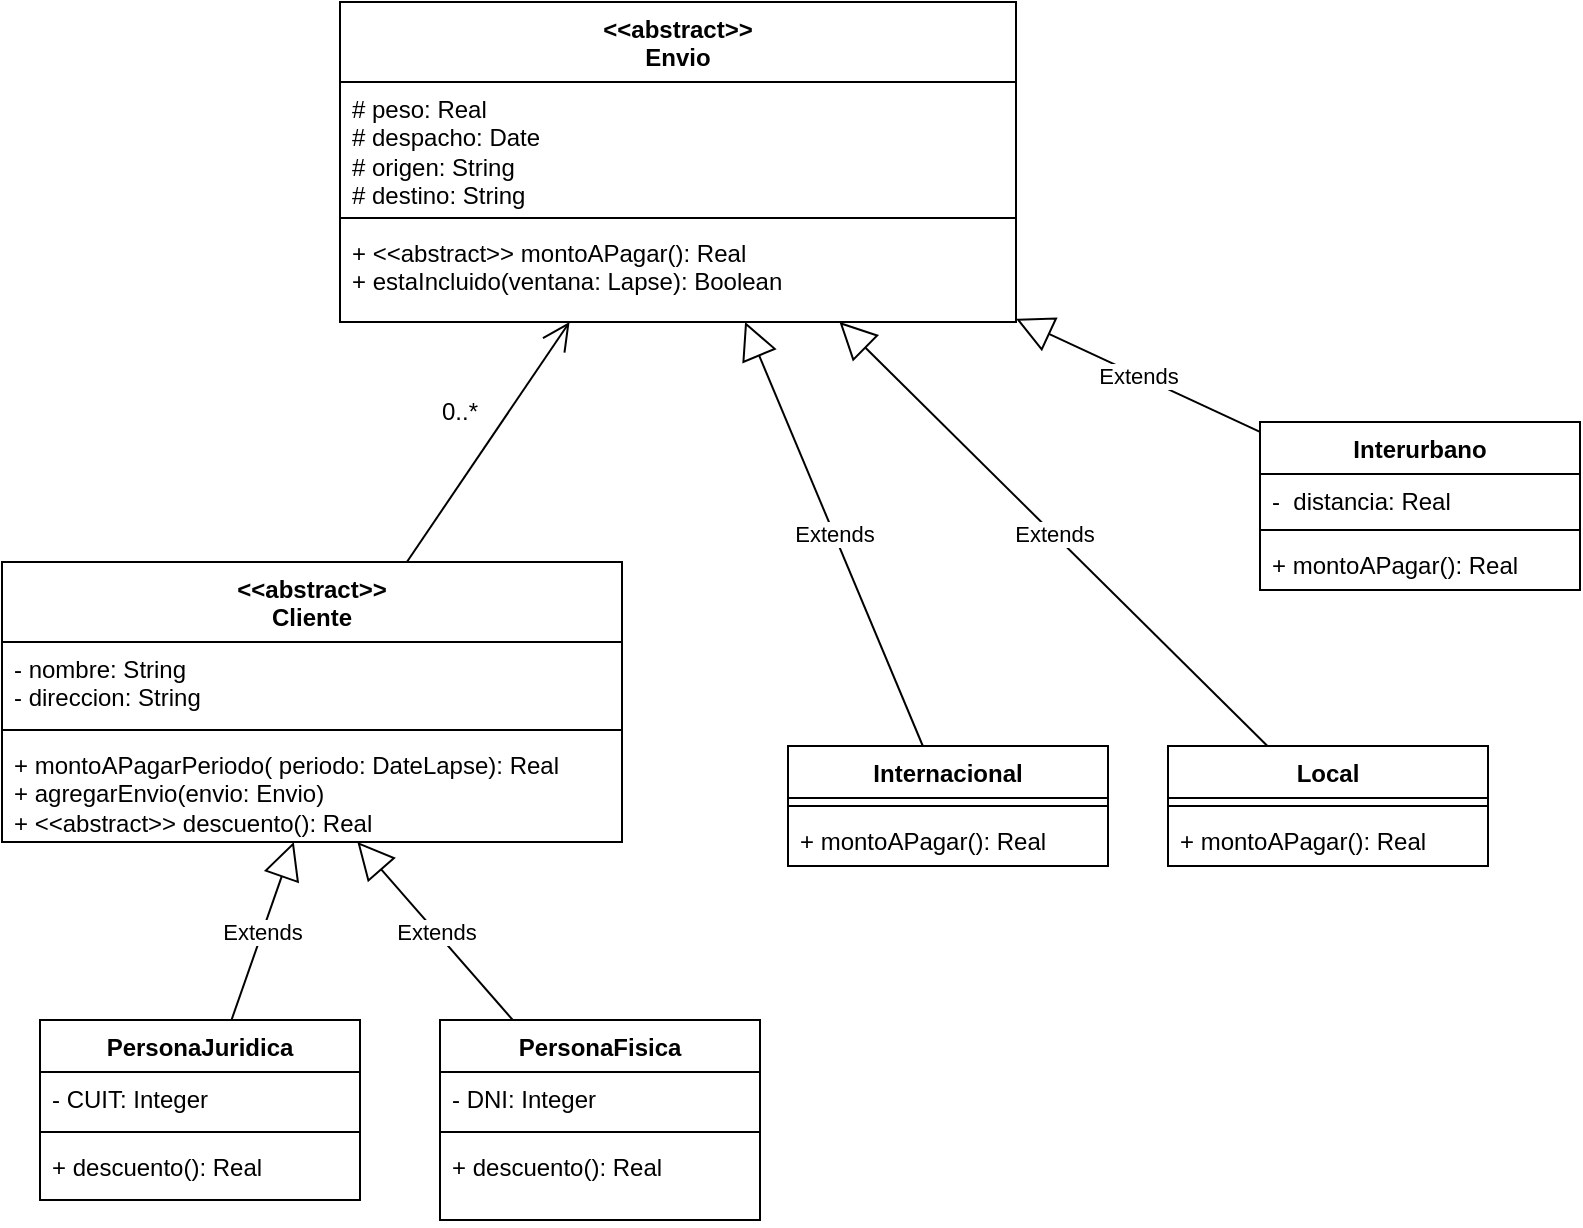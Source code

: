 <mxfile version="22.0.2" type="device">
  <diagram name="Página-1" id="Cg8erwMLRZMZOMxC2nOy">
    <mxGraphModel dx="1580" dy="814" grid="1" gridSize="10" guides="1" tooltips="1" connect="1" arrows="1" fold="1" page="1" pageScale="1" pageWidth="827" pageHeight="1169" math="0" shadow="0">
      <root>
        <mxCell id="0" />
        <mxCell id="1" parent="0" />
        <mxCell id="Vn59jCXQ4XNqzi4vffVi-5" value="&amp;lt;&amp;lt;abstract&amp;gt;&amp;gt;&lt;br&gt;Envio" style="swimlane;fontStyle=1;align=center;verticalAlign=top;childLayout=stackLayout;horizontal=1;startSize=40;horizontalStack=0;resizeParent=1;resizeParentMax=0;resizeLast=0;collapsible=1;marginBottom=0;whiteSpace=wrap;html=1;" parent="1" vertex="1">
          <mxGeometry x="190" y="10" width="338" height="160" as="geometry" />
        </mxCell>
        <mxCell id="Vn59jCXQ4XNqzi4vffVi-6" value="# peso: Real&lt;br&gt;# despacho: Date&lt;br&gt;# origen: String&lt;br&gt;# destino: String" style="text;strokeColor=none;fillColor=none;align=left;verticalAlign=top;spacingLeft=4;spacingRight=4;overflow=hidden;rotatable=0;points=[[0,0.5],[1,0.5]];portConstraint=eastwest;whiteSpace=wrap;html=1;" parent="Vn59jCXQ4XNqzi4vffVi-5" vertex="1">
          <mxGeometry y="40" width="338" height="64" as="geometry" />
        </mxCell>
        <mxCell id="Vn59jCXQ4XNqzi4vffVi-7" value="" style="line;strokeWidth=1;fillColor=none;align=left;verticalAlign=middle;spacingTop=-1;spacingLeft=3;spacingRight=3;rotatable=0;labelPosition=right;points=[];portConstraint=eastwest;strokeColor=inherit;" parent="Vn59jCXQ4XNqzi4vffVi-5" vertex="1">
          <mxGeometry y="104" width="338" height="8" as="geometry" />
        </mxCell>
        <mxCell id="Vn59jCXQ4XNqzi4vffVi-8" value="+ &amp;lt;&amp;lt;abstract&amp;gt;&amp;gt; montoAPagar(): Real&lt;br&gt;+ estaIncluido(ventana: Lapse): Boolean" style="text;strokeColor=none;fillColor=none;align=left;verticalAlign=top;spacingLeft=4;spacingRight=4;overflow=hidden;rotatable=0;points=[[0,0.5],[1,0.5]];portConstraint=eastwest;whiteSpace=wrap;html=1;" parent="Vn59jCXQ4XNqzi4vffVi-5" vertex="1">
          <mxGeometry y="112" width="338" height="48" as="geometry" />
        </mxCell>
        <mxCell id="Vn59jCXQ4XNqzi4vffVi-11" value="Interurbano" style="swimlane;fontStyle=1;align=center;verticalAlign=top;childLayout=stackLayout;horizontal=1;startSize=26;horizontalStack=0;resizeParent=1;resizeParentMax=0;resizeLast=0;collapsible=1;marginBottom=0;whiteSpace=wrap;html=1;" parent="1" vertex="1">
          <mxGeometry x="650" y="220" width="160" height="84" as="geometry" />
        </mxCell>
        <mxCell id="Vn59jCXQ4XNqzi4vffVi-12" value="-&amp;nbsp; distancia: Real" style="text;strokeColor=none;fillColor=none;align=left;verticalAlign=top;spacingLeft=4;spacingRight=4;overflow=hidden;rotatable=0;points=[[0,0.5],[1,0.5]];portConstraint=eastwest;whiteSpace=wrap;html=1;" parent="Vn59jCXQ4XNqzi4vffVi-11" vertex="1">
          <mxGeometry y="26" width="160" height="24" as="geometry" />
        </mxCell>
        <mxCell id="Vn59jCXQ4XNqzi4vffVi-13" value="" style="line;strokeWidth=1;fillColor=none;align=left;verticalAlign=middle;spacingTop=-1;spacingLeft=3;spacingRight=3;rotatable=0;labelPosition=right;points=[];portConstraint=eastwest;strokeColor=inherit;" parent="Vn59jCXQ4XNqzi4vffVi-11" vertex="1">
          <mxGeometry y="50" width="160" height="8" as="geometry" />
        </mxCell>
        <mxCell id="Vn59jCXQ4XNqzi4vffVi-14" value="+ montoAPagar(): Real" style="text;strokeColor=none;fillColor=none;align=left;verticalAlign=top;spacingLeft=4;spacingRight=4;overflow=hidden;rotatable=0;points=[[0,0.5],[1,0.5]];portConstraint=eastwest;whiteSpace=wrap;html=1;" parent="Vn59jCXQ4XNqzi4vffVi-11" vertex="1">
          <mxGeometry y="58" width="160" height="26" as="geometry" />
        </mxCell>
        <mxCell id="Vn59jCXQ4XNqzi4vffVi-15" value="Extends" style="endArrow=block;endSize=16;endFill=0;html=1;rounded=0;" parent="1" source="Vn59jCXQ4XNqzi4vffVi-11" target="Vn59jCXQ4XNqzi4vffVi-5" edge="1">
          <mxGeometry width="160" relative="1" as="geometry">
            <mxPoint x="374" y="491" as="sourcePoint" />
            <mxPoint x="534" y="491" as="targetPoint" />
          </mxGeometry>
        </mxCell>
        <mxCell id="Vn59jCXQ4XNqzi4vffVi-16" value="&amp;lt;&amp;lt;abstract&amp;gt;&amp;gt;&lt;br&gt;Cliente" style="swimlane;fontStyle=1;align=center;verticalAlign=top;childLayout=stackLayout;horizontal=1;startSize=40;horizontalStack=0;resizeParent=1;resizeParentMax=0;resizeLast=0;collapsible=1;marginBottom=0;whiteSpace=wrap;html=1;" parent="1" vertex="1">
          <mxGeometry x="21" y="290" width="310" height="140" as="geometry" />
        </mxCell>
        <mxCell id="Vn59jCXQ4XNqzi4vffVi-17" value="- nombre: String&lt;br&gt;- direccion: String" style="text;strokeColor=none;fillColor=none;align=left;verticalAlign=top;spacingLeft=4;spacingRight=4;overflow=hidden;rotatable=0;points=[[0,0.5],[1,0.5]];portConstraint=eastwest;whiteSpace=wrap;html=1;" parent="Vn59jCXQ4XNqzi4vffVi-16" vertex="1">
          <mxGeometry y="40" width="310" height="40" as="geometry" />
        </mxCell>
        <mxCell id="Vn59jCXQ4XNqzi4vffVi-18" value="" style="line;strokeWidth=1;fillColor=none;align=left;verticalAlign=middle;spacingTop=-1;spacingLeft=3;spacingRight=3;rotatable=0;labelPosition=right;points=[];portConstraint=eastwest;strokeColor=inherit;" parent="Vn59jCXQ4XNqzi4vffVi-16" vertex="1">
          <mxGeometry y="80" width="310" height="8" as="geometry" />
        </mxCell>
        <mxCell id="Vn59jCXQ4XNqzi4vffVi-19" value="+ montoAPagarPeriodo( periodo: DateLapse): Real&lt;br&gt;+ agregarEnvio(envio: Envio)&lt;br&gt;+ &amp;lt;&amp;lt;abstract&amp;gt;&amp;gt; descuento(): Real" style="text;strokeColor=none;fillColor=none;align=left;verticalAlign=top;spacingLeft=4;spacingRight=4;overflow=hidden;rotatable=0;points=[[0,0.5],[1,0.5]];portConstraint=eastwest;whiteSpace=wrap;html=1;" parent="Vn59jCXQ4XNqzi4vffVi-16" vertex="1">
          <mxGeometry y="88" width="310" height="52" as="geometry" />
        </mxCell>
        <mxCell id="Vn59jCXQ4XNqzi4vffVi-32" value="" style="endArrow=open;endFill=1;endSize=12;html=1;rounded=0;" parent="1" source="Vn59jCXQ4XNqzi4vffVi-16" target="Vn59jCXQ4XNqzi4vffVi-5" edge="1">
          <mxGeometry width="160" relative="1" as="geometry">
            <mxPoint x="194" y="358" as="sourcePoint" />
            <mxPoint x="384" y="195.554" as="targetPoint" />
          </mxGeometry>
        </mxCell>
        <mxCell id="Vn59jCXQ4XNqzi4vffVi-33" value="0..*" style="text;strokeColor=none;align=center;fillColor=none;html=1;verticalAlign=middle;whiteSpace=wrap;rounded=0;" parent="1" vertex="1">
          <mxGeometry x="220" y="200" width="60" height="30" as="geometry" />
        </mxCell>
        <mxCell id="Vn59jCXQ4XNqzi4vffVi-34" value="PersonaFisica" style="swimlane;fontStyle=1;align=center;verticalAlign=top;childLayout=stackLayout;horizontal=1;startSize=26;horizontalStack=0;resizeParent=1;resizeParentMax=0;resizeLast=0;collapsible=1;marginBottom=0;whiteSpace=wrap;html=1;" parent="1" vertex="1">
          <mxGeometry x="240" y="519" width="160" height="100" as="geometry" />
        </mxCell>
        <mxCell id="Vn59jCXQ4XNqzi4vffVi-35" value="- DNI: Integer" style="text;strokeColor=none;fillColor=none;align=left;verticalAlign=top;spacingLeft=4;spacingRight=4;overflow=hidden;rotatable=0;points=[[0,0.5],[1,0.5]];portConstraint=eastwest;whiteSpace=wrap;html=1;" parent="Vn59jCXQ4XNqzi4vffVi-34" vertex="1">
          <mxGeometry y="26" width="160" height="26" as="geometry" />
        </mxCell>
        <mxCell id="Vn59jCXQ4XNqzi4vffVi-36" value="" style="line;strokeWidth=1;fillColor=none;align=left;verticalAlign=middle;spacingTop=-1;spacingLeft=3;spacingRight=3;rotatable=0;labelPosition=right;points=[];portConstraint=eastwest;strokeColor=inherit;" parent="Vn59jCXQ4XNqzi4vffVi-34" vertex="1">
          <mxGeometry y="52" width="160" height="8" as="geometry" />
        </mxCell>
        <mxCell id="Vn59jCXQ4XNqzi4vffVi-37" value="+ descuento(): Real" style="text;strokeColor=none;fillColor=none;align=left;verticalAlign=top;spacingLeft=4;spacingRight=4;overflow=hidden;rotatable=0;points=[[0,0.5],[1,0.5]];portConstraint=eastwest;whiteSpace=wrap;html=1;" parent="Vn59jCXQ4XNqzi4vffVi-34" vertex="1">
          <mxGeometry y="60" width="160" height="40" as="geometry" />
        </mxCell>
        <mxCell id="Vn59jCXQ4XNqzi4vffVi-42" value="Extends" style="endArrow=block;endSize=16;endFill=0;html=1;rounded=0;" parent="1" source="QuZeL5E1x_0VXCX0Gway-5" target="Vn59jCXQ4XNqzi4vffVi-19" edge="1">
          <mxGeometry width="160" relative="1" as="geometry">
            <mxPoint x="120" y="522" as="sourcePoint" />
            <mxPoint x="234" y="464" as="targetPoint" />
          </mxGeometry>
        </mxCell>
        <mxCell id="Vn59jCXQ4XNqzi4vffVi-43" value="Extends" style="endArrow=block;endSize=16;endFill=0;html=1;rounded=0;" parent="1" source="Vn59jCXQ4XNqzi4vffVi-34" target="Vn59jCXQ4XNqzi4vffVi-19" edge="1">
          <mxGeometry width="160" relative="1" as="geometry">
            <mxPoint x="234" y="474" as="sourcePoint" />
            <mxPoint x="394" y="474" as="targetPoint" />
          </mxGeometry>
        </mxCell>
        <mxCell id="Vn59jCXQ4XNqzi4vffVi-44" value="Local" style="swimlane;fontStyle=1;align=center;verticalAlign=top;childLayout=stackLayout;horizontal=1;startSize=26;horizontalStack=0;resizeParent=1;resizeParentMax=0;resizeLast=0;collapsible=1;marginBottom=0;whiteSpace=wrap;html=1;" parent="1" vertex="1">
          <mxGeometry x="604" y="382" width="160" height="60" as="geometry" />
        </mxCell>
        <mxCell id="Vn59jCXQ4XNqzi4vffVi-46" value="" style="line;strokeWidth=1;fillColor=none;align=left;verticalAlign=middle;spacingTop=-1;spacingLeft=3;spacingRight=3;rotatable=0;labelPosition=right;points=[];portConstraint=eastwest;strokeColor=inherit;" parent="Vn59jCXQ4XNqzi4vffVi-44" vertex="1">
          <mxGeometry y="26" width="160" height="8" as="geometry" />
        </mxCell>
        <mxCell id="Vn59jCXQ4XNqzi4vffVi-47" value="+ montoAPagar(): Real" style="text;strokeColor=none;fillColor=none;align=left;verticalAlign=top;spacingLeft=4;spacingRight=4;overflow=hidden;rotatable=0;points=[[0,0.5],[1,0.5]];portConstraint=eastwest;whiteSpace=wrap;html=1;" parent="Vn59jCXQ4XNqzi4vffVi-44" vertex="1">
          <mxGeometry y="34" width="160" height="26" as="geometry" />
        </mxCell>
        <mxCell id="Vn59jCXQ4XNqzi4vffVi-48" value="Internacional" style="swimlane;fontStyle=1;align=center;verticalAlign=top;childLayout=stackLayout;horizontal=1;startSize=26;horizontalStack=0;resizeParent=1;resizeParentMax=0;resizeLast=0;collapsible=1;marginBottom=0;whiteSpace=wrap;html=1;" parent="1" vertex="1">
          <mxGeometry x="414" y="382" width="160" height="60" as="geometry" />
        </mxCell>
        <mxCell id="Vn59jCXQ4XNqzi4vffVi-49" value="" style="line;strokeWidth=1;fillColor=none;align=left;verticalAlign=middle;spacingTop=-1;spacingLeft=3;spacingRight=3;rotatable=0;labelPosition=right;points=[];portConstraint=eastwest;strokeColor=inherit;" parent="Vn59jCXQ4XNqzi4vffVi-48" vertex="1">
          <mxGeometry y="26" width="160" height="8" as="geometry" />
        </mxCell>
        <mxCell id="Vn59jCXQ4XNqzi4vffVi-50" value="+ montoAPagar(): Real" style="text;strokeColor=none;fillColor=none;align=left;verticalAlign=top;spacingLeft=4;spacingRight=4;overflow=hidden;rotatable=0;points=[[0,0.5],[1,0.5]];portConstraint=eastwest;whiteSpace=wrap;html=1;" parent="Vn59jCXQ4XNqzi4vffVi-48" vertex="1">
          <mxGeometry y="34" width="160" height="26" as="geometry" />
        </mxCell>
        <mxCell id="Vn59jCXQ4XNqzi4vffVi-51" value="Extends" style="endArrow=block;endSize=16;endFill=0;html=1;rounded=0;" parent="1" source="Vn59jCXQ4XNqzi4vffVi-48" target="Vn59jCXQ4XNqzi4vffVi-5" edge="1">
          <mxGeometry width="160" relative="1" as="geometry">
            <mxPoint x="414" y="318" as="sourcePoint" />
            <mxPoint x="574" y="318" as="targetPoint" />
          </mxGeometry>
        </mxCell>
        <mxCell id="Vn59jCXQ4XNqzi4vffVi-52" value="Extends" style="endArrow=block;endSize=16;endFill=0;html=1;rounded=0;" parent="1" source="Vn59jCXQ4XNqzi4vffVi-44" target="Vn59jCXQ4XNqzi4vffVi-5" edge="1">
          <mxGeometry width="160" relative="1" as="geometry">
            <mxPoint x="574" y="488" as="sourcePoint" />
            <mxPoint x="624" y="298" as="targetPoint" />
          </mxGeometry>
        </mxCell>
        <mxCell id="QuZeL5E1x_0VXCX0Gway-5" value="PersonaJuridica" style="swimlane;fontStyle=1;align=center;verticalAlign=top;childLayout=stackLayout;horizontal=1;startSize=26;horizontalStack=0;resizeParent=1;resizeParentMax=0;resizeLast=0;collapsible=1;marginBottom=0;whiteSpace=wrap;html=1;" vertex="1" parent="1">
          <mxGeometry x="40" y="519" width="160" height="90" as="geometry" />
        </mxCell>
        <mxCell id="QuZeL5E1x_0VXCX0Gway-6" value="- CUIT: Integer" style="text;strokeColor=none;fillColor=none;align=left;verticalAlign=top;spacingLeft=4;spacingRight=4;overflow=hidden;rotatable=0;points=[[0,0.5],[1,0.5]];portConstraint=eastwest;whiteSpace=wrap;html=1;" vertex="1" parent="QuZeL5E1x_0VXCX0Gway-5">
          <mxGeometry y="26" width="160" height="26" as="geometry" />
        </mxCell>
        <mxCell id="QuZeL5E1x_0VXCX0Gway-7" value="" style="line;strokeWidth=1;fillColor=none;align=left;verticalAlign=middle;spacingTop=-1;spacingLeft=3;spacingRight=3;rotatable=0;labelPosition=right;points=[];portConstraint=eastwest;strokeColor=inherit;" vertex="1" parent="QuZeL5E1x_0VXCX0Gway-5">
          <mxGeometry y="52" width="160" height="8" as="geometry" />
        </mxCell>
        <mxCell id="QuZeL5E1x_0VXCX0Gway-8" value="+ descuento(): Real" style="text;strokeColor=none;fillColor=none;align=left;verticalAlign=top;spacingLeft=4;spacingRight=4;overflow=hidden;rotatable=0;points=[[0,0.5],[1,0.5]];portConstraint=eastwest;whiteSpace=wrap;html=1;" vertex="1" parent="QuZeL5E1x_0VXCX0Gway-5">
          <mxGeometry y="60" width="160" height="30" as="geometry" />
        </mxCell>
      </root>
    </mxGraphModel>
  </diagram>
</mxfile>

